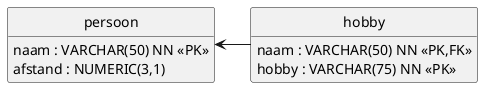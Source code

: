 @startuml KlasKompas_PDM
'configuration
hide circle
hide attributes

entity persoon {
    naam : VARCHAR(50) NN <<PK>>
    afstand : NUMERIC(3,1)
}

entity hobby {
    naam : VARCHAR(50) NN <<PK,FK>>
    hobby : VARCHAR(75) NN <<PK>>
}

persoon <- hobby

@enduml